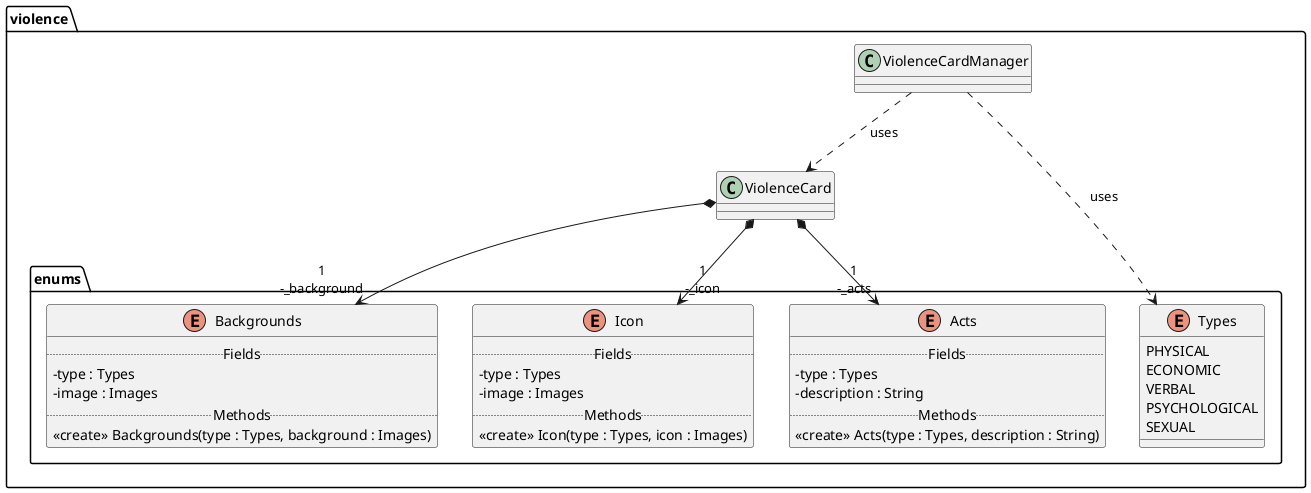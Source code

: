 @startuml
skinparam classAttributeIconSize 0

package violence{
    class ViolenceCard
    class ViolenceCardManager
    package enums {
        enum Types{
            PHYSICAL
            ECONOMIC
            VERBAL
            PSYCHOLOGICAL
            SEXUAL
        }
        enum Backgrounds{
            ..Fields..
            - type : Types
            - image : Images
            ..Methods..
            <<create>> Backgrounds(type : Types, background : Images)
        }
        enum Icon{
            ..Fields..
            - type : Types
            - image : Images
            ..Methods..
            <<create>> Icon(type : Types, icon : Images)
        }
        enum Acts{
        ..Fields..
        - type : Types
        - description : String
        ..Methods..
        <<create>> Acts(type : Types, description : String)
        }
    }
}
violence.ViolenceCard *-->"1\n-_icon" violence.enums.Icon
violence.ViolenceCard *-->"1\n-_background" violence.enums.Backgrounds
violence.ViolenceCard *-->"1\n-_acts" violence.enums.Acts
violence.ViolenceCardManager ..> violence.ViolenceCard : uses
violence.ViolenceCardManager ..> violence.enums.Types : uses
@enduml